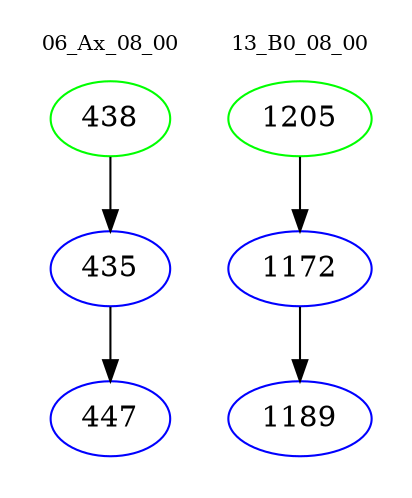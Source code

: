digraph{
subgraph cluster_0 {
color = white
label = "06_Ax_08_00";
fontsize=10;
T0_438 [label="438", color="green"]
T0_438 -> T0_435 [color="black"]
T0_435 [label="435", color="blue"]
T0_435 -> T0_447 [color="black"]
T0_447 [label="447", color="blue"]
}
subgraph cluster_1 {
color = white
label = "13_B0_08_00";
fontsize=10;
T1_1205 [label="1205", color="green"]
T1_1205 -> T1_1172 [color="black"]
T1_1172 [label="1172", color="blue"]
T1_1172 -> T1_1189 [color="black"]
T1_1189 [label="1189", color="blue"]
}
}
